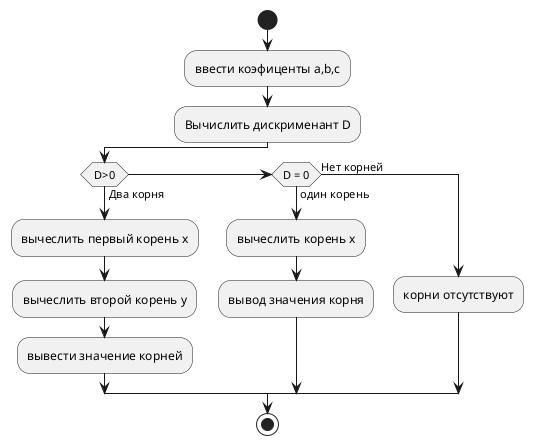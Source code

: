 @startuml

start 
:ввести коэфиценты a,b,c;
:Вычислить дискрименант D;
if (D>0) then (Два корня)
:вычеслить первый корень x;
:вычеслить второй корень y;
:вывести значение корней;
else if (D = 0) then (один корень)
:вычеслить корень x;
:вывод значения корня;
else (Нет корней)
:корни отсутствуют;
endif
stop

@enduml

